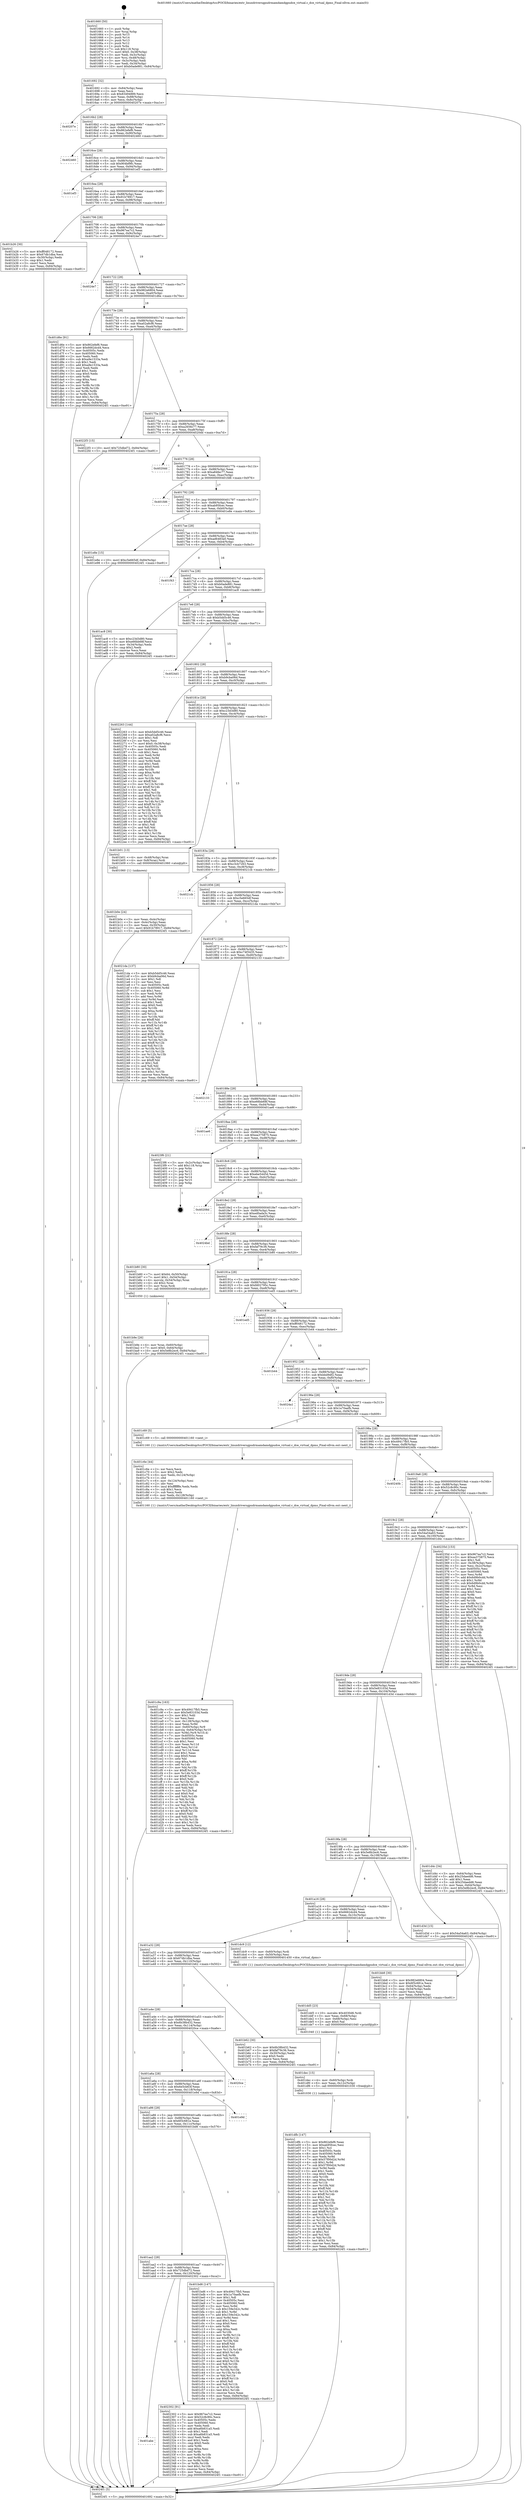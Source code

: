 digraph "0x401660" {
  label = "0x401660 (/mnt/c/Users/mathe/Desktop/tcc/POCII/binaries/extr_linuxdriversgpudrmamdamdgpudce_virtual.c_dce_virtual_dpms_Final-ollvm.out::main(0))"
  labelloc = "t"
  node[shape=record]

  Entry [label="",width=0.3,height=0.3,shape=circle,fillcolor=black,style=filled]
  "0x401692" [label="{
     0x401692 [32]\l
     | [instrs]\l
     &nbsp;&nbsp;0x401692 \<+6\>: mov -0x84(%rbp),%eax\l
     &nbsp;&nbsp;0x401698 \<+2\>: mov %eax,%ecx\l
     &nbsp;&nbsp;0x40169a \<+6\>: sub $0x83494889,%ecx\l
     &nbsp;&nbsp;0x4016a0 \<+6\>: mov %eax,-0x88(%rbp)\l
     &nbsp;&nbsp;0x4016a6 \<+6\>: mov %ecx,-0x8c(%rbp)\l
     &nbsp;&nbsp;0x4016ac \<+6\>: je 000000000040207e \<main+0xa1e\>\l
  }"]
  "0x40207e" [label="{
     0x40207e\l
  }", style=dashed]
  "0x4016b2" [label="{
     0x4016b2 [28]\l
     | [instrs]\l
     &nbsp;&nbsp;0x4016b2 \<+5\>: jmp 00000000004016b7 \<main+0x57\>\l
     &nbsp;&nbsp;0x4016b7 \<+6\>: mov -0x88(%rbp),%eax\l
     &nbsp;&nbsp;0x4016bd \<+5\>: sub $0x862efef6,%eax\l
     &nbsp;&nbsp;0x4016c2 \<+6\>: mov %eax,-0x90(%rbp)\l
     &nbsp;&nbsp;0x4016c8 \<+6\>: je 0000000000402460 \<main+0xe00\>\l
  }"]
  Exit [label="",width=0.3,height=0.3,shape=circle,fillcolor=black,style=filled,peripheries=2]
  "0x402460" [label="{
     0x402460\l
  }", style=dashed]
  "0x4016ce" [label="{
     0x4016ce [28]\l
     | [instrs]\l
     &nbsp;&nbsp;0x4016ce \<+5\>: jmp 00000000004016d3 \<main+0x73\>\l
     &nbsp;&nbsp;0x4016d3 \<+6\>: mov -0x88(%rbp),%eax\l
     &nbsp;&nbsp;0x4016d9 \<+5\>: sub $0x904bf9fc,%eax\l
     &nbsp;&nbsp;0x4016de \<+6\>: mov %eax,-0x94(%rbp)\l
     &nbsp;&nbsp;0x4016e4 \<+6\>: je 0000000000401ef3 \<main+0x893\>\l
  }"]
  "0x401abe" [label="{
     0x401abe\l
  }", style=dashed]
  "0x401ef3" [label="{
     0x401ef3\l
  }", style=dashed]
  "0x4016ea" [label="{
     0x4016ea [28]\l
     | [instrs]\l
     &nbsp;&nbsp;0x4016ea \<+5\>: jmp 00000000004016ef \<main+0x8f\>\l
     &nbsp;&nbsp;0x4016ef \<+6\>: mov -0x88(%rbp),%eax\l
     &nbsp;&nbsp;0x4016f5 \<+5\>: sub $0x91b78917,%eax\l
     &nbsp;&nbsp;0x4016fa \<+6\>: mov %eax,-0x98(%rbp)\l
     &nbsp;&nbsp;0x401700 \<+6\>: je 0000000000401b26 \<main+0x4c6\>\l
  }"]
  "0x402302" [label="{
     0x402302 [91]\l
     | [instrs]\l
     &nbsp;&nbsp;0x402302 \<+5\>: mov $0x967ea7c2,%eax\l
     &nbsp;&nbsp;0x402307 \<+5\>: mov $0x52c8c90c,%ecx\l
     &nbsp;&nbsp;0x40230c \<+7\>: mov 0x40505c,%edx\l
     &nbsp;&nbsp;0x402313 \<+7\>: mov 0x405060,%esi\l
     &nbsp;&nbsp;0x40231a \<+2\>: mov %edx,%edi\l
     &nbsp;&nbsp;0x40231c \<+6\>: add $0xa6b831a5,%edi\l
     &nbsp;&nbsp;0x402322 \<+3\>: sub $0x1,%edi\l
     &nbsp;&nbsp;0x402325 \<+6\>: sub $0xa6b831a5,%edi\l
     &nbsp;&nbsp;0x40232b \<+3\>: imul %edi,%edx\l
     &nbsp;&nbsp;0x40232e \<+3\>: and $0x1,%edx\l
     &nbsp;&nbsp;0x402331 \<+3\>: cmp $0x0,%edx\l
     &nbsp;&nbsp;0x402334 \<+4\>: sete %r8b\l
     &nbsp;&nbsp;0x402338 \<+3\>: cmp $0xa,%esi\l
     &nbsp;&nbsp;0x40233b \<+4\>: setl %r9b\l
     &nbsp;&nbsp;0x40233f \<+3\>: mov %r8b,%r10b\l
     &nbsp;&nbsp;0x402342 \<+3\>: and %r9b,%r10b\l
     &nbsp;&nbsp;0x402345 \<+3\>: xor %r9b,%r8b\l
     &nbsp;&nbsp;0x402348 \<+3\>: or %r8b,%r10b\l
     &nbsp;&nbsp;0x40234b \<+4\>: test $0x1,%r10b\l
     &nbsp;&nbsp;0x40234f \<+3\>: cmovne %ecx,%eax\l
     &nbsp;&nbsp;0x402352 \<+6\>: mov %eax,-0x84(%rbp)\l
     &nbsp;&nbsp;0x402358 \<+5\>: jmp 00000000004024f1 \<main+0xe91\>\l
  }"]
  "0x401b26" [label="{
     0x401b26 [30]\l
     | [instrs]\l
     &nbsp;&nbsp;0x401b26 \<+5\>: mov $0xff048172,%eax\l
     &nbsp;&nbsp;0x401b2b \<+5\>: mov $0x67db1dba,%ecx\l
     &nbsp;&nbsp;0x401b30 \<+3\>: mov -0x30(%rbp),%edx\l
     &nbsp;&nbsp;0x401b33 \<+3\>: cmp $0x1,%edx\l
     &nbsp;&nbsp;0x401b36 \<+3\>: cmovl %ecx,%eax\l
     &nbsp;&nbsp;0x401b39 \<+6\>: mov %eax,-0x84(%rbp)\l
     &nbsp;&nbsp;0x401b3f \<+5\>: jmp 00000000004024f1 \<main+0xe91\>\l
  }"]
  "0x401706" [label="{
     0x401706 [28]\l
     | [instrs]\l
     &nbsp;&nbsp;0x401706 \<+5\>: jmp 000000000040170b \<main+0xab\>\l
     &nbsp;&nbsp;0x40170b \<+6\>: mov -0x88(%rbp),%eax\l
     &nbsp;&nbsp;0x401711 \<+5\>: sub $0x967ea7c2,%eax\l
     &nbsp;&nbsp;0x401716 \<+6\>: mov %eax,-0x9c(%rbp)\l
     &nbsp;&nbsp;0x40171c \<+6\>: je 00000000004024e7 \<main+0xe87\>\l
  }"]
  "0x401dfb" [label="{
     0x401dfb [147]\l
     | [instrs]\l
     &nbsp;&nbsp;0x401dfb \<+5\>: mov $0x862efef6,%eax\l
     &nbsp;&nbsp;0x401e00 \<+5\>: mov $0xab95fcec,%esi\l
     &nbsp;&nbsp;0x401e05 \<+2\>: mov $0x1,%cl\l
     &nbsp;&nbsp;0x401e07 \<+7\>: mov 0x40505c,%edx\l
     &nbsp;&nbsp;0x401e0e \<+8\>: mov 0x405060,%r8d\l
     &nbsp;&nbsp;0x401e16 \<+3\>: mov %edx,%r9d\l
     &nbsp;&nbsp;0x401e19 \<+7\>: add $0x57f00d2d,%r9d\l
     &nbsp;&nbsp;0x401e20 \<+4\>: sub $0x1,%r9d\l
     &nbsp;&nbsp;0x401e24 \<+7\>: sub $0x57f00d2d,%r9d\l
     &nbsp;&nbsp;0x401e2b \<+4\>: imul %r9d,%edx\l
     &nbsp;&nbsp;0x401e2f \<+3\>: and $0x1,%edx\l
     &nbsp;&nbsp;0x401e32 \<+3\>: cmp $0x0,%edx\l
     &nbsp;&nbsp;0x401e35 \<+4\>: sete %r10b\l
     &nbsp;&nbsp;0x401e39 \<+4\>: cmp $0xa,%r8d\l
     &nbsp;&nbsp;0x401e3d \<+4\>: setl %r11b\l
     &nbsp;&nbsp;0x401e41 \<+3\>: mov %r10b,%bl\l
     &nbsp;&nbsp;0x401e44 \<+3\>: xor $0xff,%bl\l
     &nbsp;&nbsp;0x401e47 \<+3\>: mov %r11b,%r14b\l
     &nbsp;&nbsp;0x401e4a \<+4\>: xor $0xff,%r14b\l
     &nbsp;&nbsp;0x401e4e \<+3\>: xor $0x1,%cl\l
     &nbsp;&nbsp;0x401e51 \<+3\>: mov %bl,%r15b\l
     &nbsp;&nbsp;0x401e54 \<+4\>: and $0xff,%r15b\l
     &nbsp;&nbsp;0x401e58 \<+3\>: and %cl,%r10b\l
     &nbsp;&nbsp;0x401e5b \<+3\>: mov %r14b,%r12b\l
     &nbsp;&nbsp;0x401e5e \<+4\>: and $0xff,%r12b\l
     &nbsp;&nbsp;0x401e62 \<+3\>: and %cl,%r11b\l
     &nbsp;&nbsp;0x401e65 \<+3\>: or %r10b,%r15b\l
     &nbsp;&nbsp;0x401e68 \<+3\>: or %r11b,%r12b\l
     &nbsp;&nbsp;0x401e6b \<+3\>: xor %r12b,%r15b\l
     &nbsp;&nbsp;0x401e6e \<+3\>: or %r14b,%bl\l
     &nbsp;&nbsp;0x401e71 \<+3\>: xor $0xff,%bl\l
     &nbsp;&nbsp;0x401e74 \<+3\>: or $0x1,%cl\l
     &nbsp;&nbsp;0x401e77 \<+2\>: and %cl,%bl\l
     &nbsp;&nbsp;0x401e79 \<+3\>: or %bl,%r15b\l
     &nbsp;&nbsp;0x401e7c \<+4\>: test $0x1,%r15b\l
     &nbsp;&nbsp;0x401e80 \<+3\>: cmovne %esi,%eax\l
     &nbsp;&nbsp;0x401e83 \<+6\>: mov %eax,-0x84(%rbp)\l
     &nbsp;&nbsp;0x401e89 \<+5\>: jmp 00000000004024f1 \<main+0xe91\>\l
  }"]
  "0x4024e7" [label="{
     0x4024e7\l
  }", style=dashed]
  "0x401722" [label="{
     0x401722 [28]\l
     | [instrs]\l
     &nbsp;&nbsp;0x401722 \<+5\>: jmp 0000000000401727 \<main+0xc7\>\l
     &nbsp;&nbsp;0x401727 \<+6\>: mov -0x88(%rbp),%eax\l
     &nbsp;&nbsp;0x40172d \<+5\>: sub $0x982e6804,%eax\l
     &nbsp;&nbsp;0x401732 \<+6\>: mov %eax,-0xa0(%rbp)\l
     &nbsp;&nbsp;0x401738 \<+6\>: je 0000000000401d6e \<main+0x70e\>\l
  }"]
  "0x401dec" [label="{
     0x401dec [15]\l
     | [instrs]\l
     &nbsp;&nbsp;0x401dec \<+4\>: mov -0x60(%rbp),%rdi\l
     &nbsp;&nbsp;0x401df0 \<+6\>: mov %eax,-0x12c(%rbp)\l
     &nbsp;&nbsp;0x401df6 \<+5\>: call 0000000000401030 \<free@plt\>\l
     | [calls]\l
     &nbsp;&nbsp;0x401030 \{1\} (unknown)\l
  }"]
  "0x401d6e" [label="{
     0x401d6e [91]\l
     | [instrs]\l
     &nbsp;&nbsp;0x401d6e \<+5\>: mov $0x862efef6,%eax\l
     &nbsp;&nbsp;0x401d73 \<+5\>: mov $0x6662dcd4,%ecx\l
     &nbsp;&nbsp;0x401d78 \<+7\>: mov 0x40505c,%edx\l
     &nbsp;&nbsp;0x401d7f \<+7\>: mov 0x405060,%esi\l
     &nbsp;&nbsp;0x401d86 \<+2\>: mov %edx,%edi\l
     &nbsp;&nbsp;0x401d88 \<+6\>: sub $0xa9e1533a,%edi\l
     &nbsp;&nbsp;0x401d8e \<+3\>: sub $0x1,%edi\l
     &nbsp;&nbsp;0x401d91 \<+6\>: add $0xa9e1533a,%edi\l
     &nbsp;&nbsp;0x401d97 \<+3\>: imul %edi,%edx\l
     &nbsp;&nbsp;0x401d9a \<+3\>: and $0x1,%edx\l
     &nbsp;&nbsp;0x401d9d \<+3\>: cmp $0x0,%edx\l
     &nbsp;&nbsp;0x401da0 \<+4\>: sete %r8b\l
     &nbsp;&nbsp;0x401da4 \<+3\>: cmp $0xa,%esi\l
     &nbsp;&nbsp;0x401da7 \<+4\>: setl %r9b\l
     &nbsp;&nbsp;0x401dab \<+3\>: mov %r8b,%r10b\l
     &nbsp;&nbsp;0x401dae \<+3\>: and %r9b,%r10b\l
     &nbsp;&nbsp;0x401db1 \<+3\>: xor %r9b,%r8b\l
     &nbsp;&nbsp;0x401db4 \<+3\>: or %r8b,%r10b\l
     &nbsp;&nbsp;0x401db7 \<+4\>: test $0x1,%r10b\l
     &nbsp;&nbsp;0x401dbb \<+3\>: cmovne %ecx,%eax\l
     &nbsp;&nbsp;0x401dbe \<+6\>: mov %eax,-0x84(%rbp)\l
     &nbsp;&nbsp;0x401dc4 \<+5\>: jmp 00000000004024f1 \<main+0xe91\>\l
  }"]
  "0x40173e" [label="{
     0x40173e [28]\l
     | [instrs]\l
     &nbsp;&nbsp;0x40173e \<+5\>: jmp 0000000000401743 \<main+0xe3\>\l
     &nbsp;&nbsp;0x401743 \<+6\>: mov -0x88(%rbp),%eax\l
     &nbsp;&nbsp;0x401749 \<+5\>: sub $0xa02a8cf6,%eax\l
     &nbsp;&nbsp;0x40174e \<+6\>: mov %eax,-0xa4(%rbp)\l
     &nbsp;&nbsp;0x401754 \<+6\>: je 00000000004022f3 \<main+0xc93\>\l
  }"]
  "0x401dd5" [label="{
     0x401dd5 [23]\l
     | [instrs]\l
     &nbsp;&nbsp;0x401dd5 \<+10\>: movabs $0x4030d6,%rdi\l
     &nbsp;&nbsp;0x401ddf \<+3\>: mov %eax,-0x68(%rbp)\l
     &nbsp;&nbsp;0x401de2 \<+3\>: mov -0x68(%rbp),%esi\l
     &nbsp;&nbsp;0x401de5 \<+2\>: mov $0x0,%al\l
     &nbsp;&nbsp;0x401de7 \<+5\>: call 0000000000401040 \<printf@plt\>\l
     | [calls]\l
     &nbsp;&nbsp;0x401040 \{1\} (unknown)\l
  }"]
  "0x4022f3" [label="{
     0x4022f3 [15]\l
     | [instrs]\l
     &nbsp;&nbsp;0x4022f3 \<+10\>: movl $0x725dbd72,-0x84(%rbp)\l
     &nbsp;&nbsp;0x4022fd \<+5\>: jmp 00000000004024f1 \<main+0xe91\>\l
  }"]
  "0x40175a" [label="{
     0x40175a [28]\l
     | [instrs]\l
     &nbsp;&nbsp;0x40175a \<+5\>: jmp 000000000040175f \<main+0xff\>\l
     &nbsp;&nbsp;0x40175f \<+6\>: mov -0x88(%rbp),%eax\l
     &nbsp;&nbsp;0x401765 \<+5\>: sub $0xa2656c77,%eax\l
     &nbsp;&nbsp;0x40176a \<+6\>: mov %eax,-0xa8(%rbp)\l
     &nbsp;&nbsp;0x401770 \<+6\>: je 00000000004020dd \<main+0xa7d\>\l
  }"]
  "0x401c9a" [label="{
     0x401c9a [163]\l
     | [instrs]\l
     &nbsp;&nbsp;0x401c9a \<+5\>: mov $0x49417fb5,%ecx\l
     &nbsp;&nbsp;0x401c9f \<+5\>: mov $0x5e83103d,%edx\l
     &nbsp;&nbsp;0x401ca4 \<+3\>: mov $0x1,%dil\l
     &nbsp;&nbsp;0x401ca7 \<+2\>: xor %esi,%esi\l
     &nbsp;&nbsp;0x401ca9 \<+7\>: mov -0x128(%rbp),%r8d\l
     &nbsp;&nbsp;0x401cb0 \<+4\>: imul %eax,%r8d\l
     &nbsp;&nbsp;0x401cb4 \<+4\>: mov -0x60(%rbp),%r9\l
     &nbsp;&nbsp;0x401cb8 \<+4\>: movslq -0x64(%rbp),%r10\l
     &nbsp;&nbsp;0x401cbc \<+4\>: mov %r8d,(%r9,%r10,4)\l
     &nbsp;&nbsp;0x401cc0 \<+7\>: mov 0x40505c,%eax\l
     &nbsp;&nbsp;0x401cc7 \<+8\>: mov 0x405060,%r8d\l
     &nbsp;&nbsp;0x401ccf \<+3\>: sub $0x1,%esi\l
     &nbsp;&nbsp;0x401cd2 \<+3\>: mov %eax,%r11d\l
     &nbsp;&nbsp;0x401cd5 \<+3\>: add %esi,%r11d\l
     &nbsp;&nbsp;0x401cd8 \<+4\>: imul %r11d,%eax\l
     &nbsp;&nbsp;0x401cdc \<+3\>: and $0x1,%eax\l
     &nbsp;&nbsp;0x401cdf \<+3\>: cmp $0x0,%eax\l
     &nbsp;&nbsp;0x401ce2 \<+3\>: sete %bl\l
     &nbsp;&nbsp;0x401ce5 \<+4\>: cmp $0xa,%r8d\l
     &nbsp;&nbsp;0x401ce9 \<+4\>: setl %r14b\l
     &nbsp;&nbsp;0x401ced \<+3\>: mov %bl,%r15b\l
     &nbsp;&nbsp;0x401cf0 \<+4\>: xor $0xff,%r15b\l
     &nbsp;&nbsp;0x401cf4 \<+3\>: mov %r14b,%r12b\l
     &nbsp;&nbsp;0x401cf7 \<+4\>: xor $0xff,%r12b\l
     &nbsp;&nbsp;0x401cfb \<+4\>: xor $0x0,%dil\l
     &nbsp;&nbsp;0x401cff \<+3\>: mov %r15b,%r13b\l
     &nbsp;&nbsp;0x401d02 \<+4\>: and $0x0,%r13b\l
     &nbsp;&nbsp;0x401d06 \<+3\>: and %dil,%bl\l
     &nbsp;&nbsp;0x401d09 \<+3\>: mov %r12b,%al\l
     &nbsp;&nbsp;0x401d0c \<+2\>: and $0x0,%al\l
     &nbsp;&nbsp;0x401d0e \<+3\>: and %dil,%r14b\l
     &nbsp;&nbsp;0x401d11 \<+3\>: or %bl,%r13b\l
     &nbsp;&nbsp;0x401d14 \<+3\>: or %r14b,%al\l
     &nbsp;&nbsp;0x401d17 \<+3\>: xor %al,%r13b\l
     &nbsp;&nbsp;0x401d1a \<+3\>: or %r12b,%r15b\l
     &nbsp;&nbsp;0x401d1d \<+4\>: xor $0xff,%r15b\l
     &nbsp;&nbsp;0x401d21 \<+4\>: or $0x0,%dil\l
     &nbsp;&nbsp;0x401d25 \<+3\>: and %dil,%r15b\l
     &nbsp;&nbsp;0x401d28 \<+3\>: or %r15b,%r13b\l
     &nbsp;&nbsp;0x401d2b \<+4\>: test $0x1,%r13b\l
     &nbsp;&nbsp;0x401d2f \<+3\>: cmovne %edx,%ecx\l
     &nbsp;&nbsp;0x401d32 \<+6\>: mov %ecx,-0x84(%rbp)\l
     &nbsp;&nbsp;0x401d38 \<+5\>: jmp 00000000004024f1 \<main+0xe91\>\l
  }"]
  "0x4020dd" [label="{
     0x4020dd\l
  }", style=dashed]
  "0x401776" [label="{
     0x401776 [28]\l
     | [instrs]\l
     &nbsp;&nbsp;0x401776 \<+5\>: jmp 000000000040177b \<main+0x11b\>\l
     &nbsp;&nbsp;0x40177b \<+6\>: mov -0x88(%rbp),%eax\l
     &nbsp;&nbsp;0x401781 \<+5\>: sub $0xa84fec77,%eax\l
     &nbsp;&nbsp;0x401786 \<+6\>: mov %eax,-0xac(%rbp)\l
     &nbsp;&nbsp;0x40178c \<+6\>: je 0000000000401fd6 \<main+0x976\>\l
  }"]
  "0x401c6e" [label="{
     0x401c6e [44]\l
     | [instrs]\l
     &nbsp;&nbsp;0x401c6e \<+2\>: xor %ecx,%ecx\l
     &nbsp;&nbsp;0x401c70 \<+5\>: mov $0x2,%edx\l
     &nbsp;&nbsp;0x401c75 \<+6\>: mov %edx,-0x124(%rbp)\l
     &nbsp;&nbsp;0x401c7b \<+1\>: cltd\l
     &nbsp;&nbsp;0x401c7c \<+6\>: mov -0x124(%rbp),%esi\l
     &nbsp;&nbsp;0x401c82 \<+2\>: idiv %esi\l
     &nbsp;&nbsp;0x401c84 \<+6\>: imul $0xfffffffe,%edx,%edx\l
     &nbsp;&nbsp;0x401c8a \<+3\>: sub $0x1,%ecx\l
     &nbsp;&nbsp;0x401c8d \<+2\>: sub %ecx,%edx\l
     &nbsp;&nbsp;0x401c8f \<+6\>: mov %edx,-0x128(%rbp)\l
     &nbsp;&nbsp;0x401c95 \<+5\>: call 0000000000401160 \<next_i\>\l
     | [calls]\l
     &nbsp;&nbsp;0x401160 \{1\} (/mnt/c/Users/mathe/Desktop/tcc/POCII/binaries/extr_linuxdriversgpudrmamdamdgpudce_virtual.c_dce_virtual_dpms_Final-ollvm.out::next_i)\l
  }"]
  "0x401fd6" [label="{
     0x401fd6\l
  }", style=dashed]
  "0x401792" [label="{
     0x401792 [28]\l
     | [instrs]\l
     &nbsp;&nbsp;0x401792 \<+5\>: jmp 0000000000401797 \<main+0x137\>\l
     &nbsp;&nbsp;0x401797 \<+6\>: mov -0x88(%rbp),%eax\l
     &nbsp;&nbsp;0x40179d \<+5\>: sub $0xab95fcec,%eax\l
     &nbsp;&nbsp;0x4017a2 \<+6\>: mov %eax,-0xb0(%rbp)\l
     &nbsp;&nbsp;0x4017a8 \<+6\>: je 0000000000401e8e \<main+0x82e\>\l
  }"]
  "0x401aa2" [label="{
     0x401aa2 [28]\l
     | [instrs]\l
     &nbsp;&nbsp;0x401aa2 \<+5\>: jmp 0000000000401aa7 \<main+0x447\>\l
     &nbsp;&nbsp;0x401aa7 \<+6\>: mov -0x88(%rbp),%eax\l
     &nbsp;&nbsp;0x401aad \<+5\>: sub $0x725dbd72,%eax\l
     &nbsp;&nbsp;0x401ab2 \<+6\>: mov %eax,-0x120(%rbp)\l
     &nbsp;&nbsp;0x401ab8 \<+6\>: je 0000000000402302 \<main+0xca2\>\l
  }"]
  "0x401e8e" [label="{
     0x401e8e [15]\l
     | [instrs]\l
     &nbsp;&nbsp;0x401e8e \<+10\>: movl $0xc5e665df,-0x84(%rbp)\l
     &nbsp;&nbsp;0x401e98 \<+5\>: jmp 00000000004024f1 \<main+0xe91\>\l
  }"]
  "0x4017ae" [label="{
     0x4017ae [28]\l
     | [instrs]\l
     &nbsp;&nbsp;0x4017ae \<+5\>: jmp 00000000004017b3 \<main+0x153\>\l
     &nbsp;&nbsp;0x4017b3 \<+6\>: mov -0x88(%rbp),%eax\l
     &nbsp;&nbsp;0x4017b9 \<+5\>: sub $0xad6483a0,%eax\l
     &nbsp;&nbsp;0x4017be \<+6\>: mov %eax,-0xb4(%rbp)\l
     &nbsp;&nbsp;0x4017c4 \<+6\>: je 0000000000401f43 \<main+0x8e3\>\l
  }"]
  "0x401bd6" [label="{
     0x401bd6 [147]\l
     | [instrs]\l
     &nbsp;&nbsp;0x401bd6 \<+5\>: mov $0x49417fb5,%eax\l
     &nbsp;&nbsp;0x401bdb \<+5\>: mov $0x1a70aefb,%ecx\l
     &nbsp;&nbsp;0x401be0 \<+2\>: mov $0x1,%dl\l
     &nbsp;&nbsp;0x401be2 \<+7\>: mov 0x40505c,%esi\l
     &nbsp;&nbsp;0x401be9 \<+7\>: mov 0x405060,%edi\l
     &nbsp;&nbsp;0x401bf0 \<+3\>: mov %esi,%r8d\l
     &nbsp;&nbsp;0x401bf3 \<+7\>: sub $0x159e342c,%r8d\l
     &nbsp;&nbsp;0x401bfa \<+4\>: sub $0x1,%r8d\l
     &nbsp;&nbsp;0x401bfe \<+7\>: add $0x159e342c,%r8d\l
     &nbsp;&nbsp;0x401c05 \<+4\>: imul %r8d,%esi\l
     &nbsp;&nbsp;0x401c09 \<+3\>: and $0x1,%esi\l
     &nbsp;&nbsp;0x401c0c \<+3\>: cmp $0x0,%esi\l
     &nbsp;&nbsp;0x401c0f \<+4\>: sete %r9b\l
     &nbsp;&nbsp;0x401c13 \<+3\>: cmp $0xa,%edi\l
     &nbsp;&nbsp;0x401c16 \<+4\>: setl %r10b\l
     &nbsp;&nbsp;0x401c1a \<+3\>: mov %r9b,%r11b\l
     &nbsp;&nbsp;0x401c1d \<+4\>: xor $0xff,%r11b\l
     &nbsp;&nbsp;0x401c21 \<+3\>: mov %r10b,%bl\l
     &nbsp;&nbsp;0x401c24 \<+3\>: xor $0xff,%bl\l
     &nbsp;&nbsp;0x401c27 \<+3\>: xor $0x0,%dl\l
     &nbsp;&nbsp;0x401c2a \<+3\>: mov %r11b,%r14b\l
     &nbsp;&nbsp;0x401c2d \<+4\>: and $0x0,%r14b\l
     &nbsp;&nbsp;0x401c31 \<+3\>: and %dl,%r9b\l
     &nbsp;&nbsp;0x401c34 \<+3\>: mov %bl,%r15b\l
     &nbsp;&nbsp;0x401c37 \<+4\>: and $0x0,%r15b\l
     &nbsp;&nbsp;0x401c3b \<+3\>: and %dl,%r10b\l
     &nbsp;&nbsp;0x401c3e \<+3\>: or %r9b,%r14b\l
     &nbsp;&nbsp;0x401c41 \<+3\>: or %r10b,%r15b\l
     &nbsp;&nbsp;0x401c44 \<+3\>: xor %r15b,%r14b\l
     &nbsp;&nbsp;0x401c47 \<+3\>: or %bl,%r11b\l
     &nbsp;&nbsp;0x401c4a \<+4\>: xor $0xff,%r11b\l
     &nbsp;&nbsp;0x401c4e \<+3\>: or $0x0,%dl\l
     &nbsp;&nbsp;0x401c51 \<+3\>: and %dl,%r11b\l
     &nbsp;&nbsp;0x401c54 \<+3\>: or %r11b,%r14b\l
     &nbsp;&nbsp;0x401c57 \<+4\>: test $0x1,%r14b\l
     &nbsp;&nbsp;0x401c5b \<+3\>: cmovne %ecx,%eax\l
     &nbsp;&nbsp;0x401c5e \<+6\>: mov %eax,-0x84(%rbp)\l
     &nbsp;&nbsp;0x401c64 \<+5\>: jmp 00000000004024f1 \<main+0xe91\>\l
  }"]
  "0x401f43" [label="{
     0x401f43\l
  }", style=dashed]
  "0x4017ca" [label="{
     0x4017ca [28]\l
     | [instrs]\l
     &nbsp;&nbsp;0x4017ca \<+5\>: jmp 00000000004017cf \<main+0x16f\>\l
     &nbsp;&nbsp;0x4017cf \<+6\>: mov -0x88(%rbp),%eax\l
     &nbsp;&nbsp;0x4017d5 \<+5\>: sub $0xb0ade881,%eax\l
     &nbsp;&nbsp;0x4017da \<+6\>: mov %eax,-0xb8(%rbp)\l
     &nbsp;&nbsp;0x4017e0 \<+6\>: je 0000000000401ac8 \<main+0x468\>\l
  }"]
  "0x401a86" [label="{
     0x401a86 [28]\l
     | [instrs]\l
     &nbsp;&nbsp;0x401a86 \<+5\>: jmp 0000000000401a8b \<main+0x42b\>\l
     &nbsp;&nbsp;0x401a8b \<+6\>: mov -0x88(%rbp),%eax\l
     &nbsp;&nbsp;0x401a91 \<+5\>: sub $0x6f3c681e,%eax\l
     &nbsp;&nbsp;0x401a96 \<+6\>: mov %eax,-0x11c(%rbp)\l
     &nbsp;&nbsp;0x401a9c \<+6\>: je 0000000000401bd6 \<main+0x576\>\l
  }"]
  "0x401ac8" [label="{
     0x401ac8 [30]\l
     | [instrs]\l
     &nbsp;&nbsp;0x401ac8 \<+5\>: mov $0xc23d3d80,%eax\l
     &nbsp;&nbsp;0x401acd \<+5\>: mov $0xe66bb68f,%ecx\l
     &nbsp;&nbsp;0x401ad2 \<+3\>: mov -0x34(%rbp),%edx\l
     &nbsp;&nbsp;0x401ad5 \<+3\>: cmp $0x2,%edx\l
     &nbsp;&nbsp;0x401ad8 \<+3\>: cmovne %ecx,%eax\l
     &nbsp;&nbsp;0x401adb \<+6\>: mov %eax,-0x84(%rbp)\l
     &nbsp;&nbsp;0x401ae1 \<+5\>: jmp 00000000004024f1 \<main+0xe91\>\l
  }"]
  "0x4017e6" [label="{
     0x4017e6 [28]\l
     | [instrs]\l
     &nbsp;&nbsp;0x4017e6 \<+5\>: jmp 00000000004017eb \<main+0x18b\>\l
     &nbsp;&nbsp;0x4017eb \<+6\>: mov -0x88(%rbp),%eax\l
     &nbsp;&nbsp;0x4017f1 \<+5\>: sub $0xb5dd5c46,%eax\l
     &nbsp;&nbsp;0x4017f6 \<+6\>: mov %eax,-0xbc(%rbp)\l
     &nbsp;&nbsp;0x4017fc \<+6\>: je 00000000004024d1 \<main+0xe71\>\l
  }"]
  "0x4024f1" [label="{
     0x4024f1 [5]\l
     | [instrs]\l
     &nbsp;&nbsp;0x4024f1 \<+5\>: jmp 0000000000401692 \<main+0x32\>\l
  }"]
  "0x401660" [label="{
     0x401660 [50]\l
     | [instrs]\l
     &nbsp;&nbsp;0x401660 \<+1\>: push %rbp\l
     &nbsp;&nbsp;0x401661 \<+3\>: mov %rsp,%rbp\l
     &nbsp;&nbsp;0x401664 \<+2\>: push %r15\l
     &nbsp;&nbsp;0x401666 \<+2\>: push %r14\l
     &nbsp;&nbsp;0x401668 \<+2\>: push %r13\l
     &nbsp;&nbsp;0x40166a \<+2\>: push %r12\l
     &nbsp;&nbsp;0x40166c \<+1\>: push %rbx\l
     &nbsp;&nbsp;0x40166d \<+7\>: sub $0x118,%rsp\l
     &nbsp;&nbsp;0x401674 \<+7\>: movl $0x0,-0x38(%rbp)\l
     &nbsp;&nbsp;0x40167b \<+3\>: mov %edi,-0x3c(%rbp)\l
     &nbsp;&nbsp;0x40167e \<+4\>: mov %rsi,-0x48(%rbp)\l
     &nbsp;&nbsp;0x401682 \<+3\>: mov -0x3c(%rbp),%edi\l
     &nbsp;&nbsp;0x401685 \<+3\>: mov %edi,-0x34(%rbp)\l
     &nbsp;&nbsp;0x401688 \<+10\>: movl $0xb0ade881,-0x84(%rbp)\l
  }"]
  "0x401e9d" [label="{
     0x401e9d\l
  }", style=dashed]
  "0x4024d1" [label="{
     0x4024d1\l
  }", style=dashed]
  "0x401802" [label="{
     0x401802 [28]\l
     | [instrs]\l
     &nbsp;&nbsp;0x401802 \<+5\>: jmp 0000000000401807 \<main+0x1a7\>\l
     &nbsp;&nbsp;0x401807 \<+6\>: mov -0x88(%rbp),%eax\l
     &nbsp;&nbsp;0x40180d \<+5\>: sub $0xb9cba06d,%eax\l
     &nbsp;&nbsp;0x401812 \<+6\>: mov %eax,-0xc0(%rbp)\l
     &nbsp;&nbsp;0x401818 \<+6\>: je 0000000000402263 \<main+0xc03\>\l
  }"]
  "0x401a6a" [label="{
     0x401a6a [28]\l
     | [instrs]\l
     &nbsp;&nbsp;0x401a6a \<+5\>: jmp 0000000000401a6f \<main+0x40f\>\l
     &nbsp;&nbsp;0x401a6f \<+6\>: mov -0x88(%rbp),%eax\l
     &nbsp;&nbsp;0x401a75 \<+5\>: sub $0x6e5cb63f,%eax\l
     &nbsp;&nbsp;0x401a7a \<+6\>: mov %eax,-0x118(%rbp)\l
     &nbsp;&nbsp;0x401a80 \<+6\>: je 0000000000401e9d \<main+0x83d\>\l
  }"]
  "0x402263" [label="{
     0x402263 [144]\l
     | [instrs]\l
     &nbsp;&nbsp;0x402263 \<+5\>: mov $0xb5dd5c46,%eax\l
     &nbsp;&nbsp;0x402268 \<+5\>: mov $0xa02a8cf6,%ecx\l
     &nbsp;&nbsp;0x40226d \<+2\>: mov $0x1,%dl\l
     &nbsp;&nbsp;0x40226f \<+2\>: xor %esi,%esi\l
     &nbsp;&nbsp;0x402271 \<+7\>: movl $0x0,-0x38(%rbp)\l
     &nbsp;&nbsp;0x402278 \<+7\>: mov 0x40505c,%edi\l
     &nbsp;&nbsp;0x40227f \<+8\>: mov 0x405060,%r8d\l
     &nbsp;&nbsp;0x402287 \<+3\>: sub $0x1,%esi\l
     &nbsp;&nbsp;0x40228a \<+3\>: mov %edi,%r9d\l
     &nbsp;&nbsp;0x40228d \<+3\>: add %esi,%r9d\l
     &nbsp;&nbsp;0x402290 \<+4\>: imul %r9d,%edi\l
     &nbsp;&nbsp;0x402294 \<+3\>: and $0x1,%edi\l
     &nbsp;&nbsp;0x402297 \<+3\>: cmp $0x0,%edi\l
     &nbsp;&nbsp;0x40229a \<+4\>: sete %r10b\l
     &nbsp;&nbsp;0x40229e \<+4\>: cmp $0xa,%r8d\l
     &nbsp;&nbsp;0x4022a2 \<+4\>: setl %r11b\l
     &nbsp;&nbsp;0x4022a6 \<+3\>: mov %r10b,%bl\l
     &nbsp;&nbsp;0x4022a9 \<+3\>: xor $0xff,%bl\l
     &nbsp;&nbsp;0x4022ac \<+3\>: mov %r11b,%r14b\l
     &nbsp;&nbsp;0x4022af \<+4\>: xor $0xff,%r14b\l
     &nbsp;&nbsp;0x4022b3 \<+3\>: xor $0x1,%dl\l
     &nbsp;&nbsp;0x4022b6 \<+3\>: mov %bl,%r15b\l
     &nbsp;&nbsp;0x4022b9 \<+4\>: and $0xff,%r15b\l
     &nbsp;&nbsp;0x4022bd \<+3\>: and %dl,%r10b\l
     &nbsp;&nbsp;0x4022c0 \<+3\>: mov %r14b,%r12b\l
     &nbsp;&nbsp;0x4022c3 \<+4\>: and $0xff,%r12b\l
     &nbsp;&nbsp;0x4022c7 \<+3\>: and %dl,%r11b\l
     &nbsp;&nbsp;0x4022ca \<+3\>: or %r10b,%r15b\l
     &nbsp;&nbsp;0x4022cd \<+3\>: or %r11b,%r12b\l
     &nbsp;&nbsp;0x4022d0 \<+3\>: xor %r12b,%r15b\l
     &nbsp;&nbsp;0x4022d3 \<+3\>: or %r14b,%bl\l
     &nbsp;&nbsp;0x4022d6 \<+3\>: xor $0xff,%bl\l
     &nbsp;&nbsp;0x4022d9 \<+3\>: or $0x1,%dl\l
     &nbsp;&nbsp;0x4022dc \<+2\>: and %dl,%bl\l
     &nbsp;&nbsp;0x4022de \<+3\>: or %bl,%r15b\l
     &nbsp;&nbsp;0x4022e1 \<+4\>: test $0x1,%r15b\l
     &nbsp;&nbsp;0x4022e5 \<+3\>: cmovne %ecx,%eax\l
     &nbsp;&nbsp;0x4022e8 \<+6\>: mov %eax,-0x84(%rbp)\l
     &nbsp;&nbsp;0x4022ee \<+5\>: jmp 00000000004024f1 \<main+0xe91\>\l
  }"]
  "0x40181e" [label="{
     0x40181e [28]\l
     | [instrs]\l
     &nbsp;&nbsp;0x40181e \<+5\>: jmp 0000000000401823 \<main+0x1c3\>\l
     &nbsp;&nbsp;0x401823 \<+6\>: mov -0x88(%rbp),%eax\l
     &nbsp;&nbsp;0x401829 \<+5\>: sub $0xc23d3d80,%eax\l
     &nbsp;&nbsp;0x40182e \<+6\>: mov %eax,-0xc4(%rbp)\l
     &nbsp;&nbsp;0x401834 \<+6\>: je 0000000000401b01 \<main+0x4a1\>\l
  }"]
  "0x4020ce" [label="{
     0x4020ce\l
  }", style=dashed]
  "0x401b01" [label="{
     0x401b01 [13]\l
     | [instrs]\l
     &nbsp;&nbsp;0x401b01 \<+4\>: mov -0x48(%rbp),%rax\l
     &nbsp;&nbsp;0x401b05 \<+4\>: mov 0x8(%rax),%rdi\l
     &nbsp;&nbsp;0x401b09 \<+5\>: call 0000000000401060 \<atoi@plt\>\l
     | [calls]\l
     &nbsp;&nbsp;0x401060 \{1\} (unknown)\l
  }"]
  "0x40183a" [label="{
     0x40183a [28]\l
     | [instrs]\l
     &nbsp;&nbsp;0x40183a \<+5\>: jmp 000000000040183f \<main+0x1df\>\l
     &nbsp;&nbsp;0x40183f \<+6\>: mov -0x88(%rbp),%eax\l
     &nbsp;&nbsp;0x401845 \<+5\>: sub $0xc3cb7263,%eax\l
     &nbsp;&nbsp;0x40184a \<+6\>: mov %eax,-0xc8(%rbp)\l
     &nbsp;&nbsp;0x401850 \<+6\>: je 00000000004021cb \<main+0xb6b\>\l
  }"]
  "0x401b0e" [label="{
     0x401b0e [24]\l
     | [instrs]\l
     &nbsp;&nbsp;0x401b0e \<+3\>: mov %eax,-0x4c(%rbp)\l
     &nbsp;&nbsp;0x401b11 \<+3\>: mov -0x4c(%rbp),%eax\l
     &nbsp;&nbsp;0x401b14 \<+3\>: mov %eax,-0x30(%rbp)\l
     &nbsp;&nbsp;0x401b17 \<+10\>: movl $0x91b78917,-0x84(%rbp)\l
     &nbsp;&nbsp;0x401b21 \<+5\>: jmp 00000000004024f1 \<main+0xe91\>\l
  }"]
  "0x401b9e" [label="{
     0x401b9e [26]\l
     | [instrs]\l
     &nbsp;&nbsp;0x401b9e \<+4\>: mov %rax,-0x60(%rbp)\l
     &nbsp;&nbsp;0x401ba2 \<+7\>: movl $0x0,-0x64(%rbp)\l
     &nbsp;&nbsp;0x401ba9 \<+10\>: movl $0x5e8b2ec6,-0x84(%rbp)\l
     &nbsp;&nbsp;0x401bb3 \<+5\>: jmp 00000000004024f1 \<main+0xe91\>\l
  }"]
  "0x4021cb" [label="{
     0x4021cb\l
  }", style=dashed]
  "0x401856" [label="{
     0x401856 [28]\l
     | [instrs]\l
     &nbsp;&nbsp;0x401856 \<+5\>: jmp 000000000040185b \<main+0x1fb\>\l
     &nbsp;&nbsp;0x40185b \<+6\>: mov -0x88(%rbp),%eax\l
     &nbsp;&nbsp;0x401861 \<+5\>: sub $0xc5e665df,%eax\l
     &nbsp;&nbsp;0x401866 \<+6\>: mov %eax,-0xcc(%rbp)\l
     &nbsp;&nbsp;0x40186c \<+6\>: je 00000000004021da \<main+0xb7a\>\l
  }"]
  "0x401a4e" [label="{
     0x401a4e [28]\l
     | [instrs]\l
     &nbsp;&nbsp;0x401a4e \<+5\>: jmp 0000000000401a53 \<main+0x3f3\>\l
     &nbsp;&nbsp;0x401a53 \<+6\>: mov -0x88(%rbp),%eax\l
     &nbsp;&nbsp;0x401a59 \<+5\>: sub $0x6b38b432,%eax\l
     &nbsp;&nbsp;0x401a5e \<+6\>: mov %eax,-0x114(%rbp)\l
     &nbsp;&nbsp;0x401a64 \<+6\>: je 00000000004020ce \<main+0xa6e\>\l
  }"]
  "0x4021da" [label="{
     0x4021da [137]\l
     | [instrs]\l
     &nbsp;&nbsp;0x4021da \<+5\>: mov $0xb5dd5c46,%eax\l
     &nbsp;&nbsp;0x4021df \<+5\>: mov $0xb9cba06d,%ecx\l
     &nbsp;&nbsp;0x4021e4 \<+2\>: mov $0x1,%dl\l
     &nbsp;&nbsp;0x4021e6 \<+2\>: xor %esi,%esi\l
     &nbsp;&nbsp;0x4021e8 \<+7\>: mov 0x40505c,%edi\l
     &nbsp;&nbsp;0x4021ef \<+8\>: mov 0x405060,%r8d\l
     &nbsp;&nbsp;0x4021f7 \<+3\>: sub $0x1,%esi\l
     &nbsp;&nbsp;0x4021fa \<+3\>: mov %edi,%r9d\l
     &nbsp;&nbsp;0x4021fd \<+3\>: add %esi,%r9d\l
     &nbsp;&nbsp;0x402200 \<+4\>: imul %r9d,%edi\l
     &nbsp;&nbsp;0x402204 \<+3\>: and $0x1,%edi\l
     &nbsp;&nbsp;0x402207 \<+3\>: cmp $0x0,%edi\l
     &nbsp;&nbsp;0x40220a \<+4\>: sete %r10b\l
     &nbsp;&nbsp;0x40220e \<+4\>: cmp $0xa,%r8d\l
     &nbsp;&nbsp;0x402212 \<+4\>: setl %r11b\l
     &nbsp;&nbsp;0x402216 \<+3\>: mov %r10b,%bl\l
     &nbsp;&nbsp;0x402219 \<+3\>: xor $0xff,%bl\l
     &nbsp;&nbsp;0x40221c \<+3\>: mov %r11b,%r14b\l
     &nbsp;&nbsp;0x40221f \<+4\>: xor $0xff,%r14b\l
     &nbsp;&nbsp;0x402223 \<+3\>: xor $0x1,%dl\l
     &nbsp;&nbsp;0x402226 \<+3\>: mov %bl,%r15b\l
     &nbsp;&nbsp;0x402229 \<+4\>: and $0xff,%r15b\l
     &nbsp;&nbsp;0x40222d \<+3\>: and %dl,%r10b\l
     &nbsp;&nbsp;0x402230 \<+3\>: mov %r14b,%r12b\l
     &nbsp;&nbsp;0x402233 \<+4\>: and $0xff,%r12b\l
     &nbsp;&nbsp;0x402237 \<+3\>: and %dl,%r11b\l
     &nbsp;&nbsp;0x40223a \<+3\>: or %r10b,%r15b\l
     &nbsp;&nbsp;0x40223d \<+3\>: or %r11b,%r12b\l
     &nbsp;&nbsp;0x402240 \<+3\>: xor %r12b,%r15b\l
     &nbsp;&nbsp;0x402243 \<+3\>: or %r14b,%bl\l
     &nbsp;&nbsp;0x402246 \<+3\>: xor $0xff,%bl\l
     &nbsp;&nbsp;0x402249 \<+3\>: or $0x1,%dl\l
     &nbsp;&nbsp;0x40224c \<+2\>: and %dl,%bl\l
     &nbsp;&nbsp;0x40224e \<+3\>: or %bl,%r15b\l
     &nbsp;&nbsp;0x402251 \<+4\>: test $0x1,%r15b\l
     &nbsp;&nbsp;0x402255 \<+3\>: cmovne %ecx,%eax\l
     &nbsp;&nbsp;0x402258 \<+6\>: mov %eax,-0x84(%rbp)\l
     &nbsp;&nbsp;0x40225e \<+5\>: jmp 00000000004024f1 \<main+0xe91\>\l
  }"]
  "0x401872" [label="{
     0x401872 [28]\l
     | [instrs]\l
     &nbsp;&nbsp;0x401872 \<+5\>: jmp 0000000000401877 \<main+0x217\>\l
     &nbsp;&nbsp;0x401877 \<+6\>: mov -0x88(%rbp),%eax\l
     &nbsp;&nbsp;0x40187d \<+5\>: sub $0xc74f3435,%eax\l
     &nbsp;&nbsp;0x401882 \<+6\>: mov %eax,-0xd0(%rbp)\l
     &nbsp;&nbsp;0x401888 \<+6\>: je 0000000000402133 \<main+0xad3\>\l
  }"]
  "0x401b62" [label="{
     0x401b62 [30]\l
     | [instrs]\l
     &nbsp;&nbsp;0x401b62 \<+5\>: mov $0x6b38b432,%eax\l
     &nbsp;&nbsp;0x401b67 \<+5\>: mov $0xfaf79c36,%ecx\l
     &nbsp;&nbsp;0x401b6c \<+3\>: mov -0x30(%rbp),%edx\l
     &nbsp;&nbsp;0x401b6f \<+3\>: cmp $0x0,%edx\l
     &nbsp;&nbsp;0x401b72 \<+3\>: cmove %ecx,%eax\l
     &nbsp;&nbsp;0x401b75 \<+6\>: mov %eax,-0x84(%rbp)\l
     &nbsp;&nbsp;0x401b7b \<+5\>: jmp 00000000004024f1 \<main+0xe91\>\l
  }"]
  "0x402133" [label="{
     0x402133\l
  }", style=dashed]
  "0x40188e" [label="{
     0x40188e [28]\l
     | [instrs]\l
     &nbsp;&nbsp;0x40188e \<+5\>: jmp 0000000000401893 \<main+0x233\>\l
     &nbsp;&nbsp;0x401893 \<+6\>: mov -0x88(%rbp),%eax\l
     &nbsp;&nbsp;0x401899 \<+5\>: sub $0xe66bb68f,%eax\l
     &nbsp;&nbsp;0x40189e \<+6\>: mov %eax,-0xd4(%rbp)\l
     &nbsp;&nbsp;0x4018a4 \<+6\>: je 0000000000401ae6 \<main+0x486\>\l
  }"]
  "0x401a32" [label="{
     0x401a32 [28]\l
     | [instrs]\l
     &nbsp;&nbsp;0x401a32 \<+5\>: jmp 0000000000401a37 \<main+0x3d7\>\l
     &nbsp;&nbsp;0x401a37 \<+6\>: mov -0x88(%rbp),%eax\l
     &nbsp;&nbsp;0x401a3d \<+5\>: sub $0x67db1dba,%eax\l
     &nbsp;&nbsp;0x401a42 \<+6\>: mov %eax,-0x110(%rbp)\l
     &nbsp;&nbsp;0x401a48 \<+6\>: je 0000000000401b62 \<main+0x502\>\l
  }"]
  "0x401ae6" [label="{
     0x401ae6\l
  }", style=dashed]
  "0x4018aa" [label="{
     0x4018aa [28]\l
     | [instrs]\l
     &nbsp;&nbsp;0x4018aa \<+5\>: jmp 00000000004018af \<main+0x24f\>\l
     &nbsp;&nbsp;0x4018af \<+6\>: mov -0x88(%rbp),%eax\l
     &nbsp;&nbsp;0x4018b5 \<+5\>: sub $0xea375875,%eax\l
     &nbsp;&nbsp;0x4018ba \<+6\>: mov %eax,-0xd8(%rbp)\l
     &nbsp;&nbsp;0x4018c0 \<+6\>: je 00000000004023f6 \<main+0xd96\>\l
  }"]
  "0x401dc9" [label="{
     0x401dc9 [12]\l
     | [instrs]\l
     &nbsp;&nbsp;0x401dc9 \<+4\>: mov -0x60(%rbp),%rdi\l
     &nbsp;&nbsp;0x401dcd \<+3\>: mov -0x50(%rbp),%esi\l
     &nbsp;&nbsp;0x401dd0 \<+5\>: call 0000000000401450 \<dce_virtual_dpms\>\l
     | [calls]\l
     &nbsp;&nbsp;0x401450 \{1\} (/mnt/c/Users/mathe/Desktop/tcc/POCII/binaries/extr_linuxdriversgpudrmamdamdgpudce_virtual.c_dce_virtual_dpms_Final-ollvm.out::dce_virtual_dpms)\l
  }"]
  "0x4023f6" [label="{
     0x4023f6 [21]\l
     | [instrs]\l
     &nbsp;&nbsp;0x4023f6 \<+3\>: mov -0x2c(%rbp),%eax\l
     &nbsp;&nbsp;0x4023f9 \<+7\>: add $0x118,%rsp\l
     &nbsp;&nbsp;0x402400 \<+1\>: pop %rbx\l
     &nbsp;&nbsp;0x402401 \<+2\>: pop %r12\l
     &nbsp;&nbsp;0x402403 \<+2\>: pop %r13\l
     &nbsp;&nbsp;0x402405 \<+2\>: pop %r14\l
     &nbsp;&nbsp;0x402407 \<+2\>: pop %r15\l
     &nbsp;&nbsp;0x402409 \<+1\>: pop %rbp\l
     &nbsp;&nbsp;0x40240a \<+1\>: ret\l
  }"]
  "0x4018c6" [label="{
     0x4018c6 [28]\l
     | [instrs]\l
     &nbsp;&nbsp;0x4018c6 \<+5\>: jmp 00000000004018cb \<main+0x26b\>\l
     &nbsp;&nbsp;0x4018cb \<+6\>: mov -0x88(%rbp),%eax\l
     &nbsp;&nbsp;0x4018d1 \<+5\>: sub $0xebe5445d,%eax\l
     &nbsp;&nbsp;0x4018d6 \<+6\>: mov %eax,-0xdc(%rbp)\l
     &nbsp;&nbsp;0x4018dc \<+6\>: je 000000000040208d \<main+0xa2d\>\l
  }"]
  "0x401a16" [label="{
     0x401a16 [28]\l
     | [instrs]\l
     &nbsp;&nbsp;0x401a16 \<+5\>: jmp 0000000000401a1b \<main+0x3bb\>\l
     &nbsp;&nbsp;0x401a1b \<+6\>: mov -0x88(%rbp),%eax\l
     &nbsp;&nbsp;0x401a21 \<+5\>: sub $0x6662dcd4,%eax\l
     &nbsp;&nbsp;0x401a26 \<+6\>: mov %eax,-0x10c(%rbp)\l
     &nbsp;&nbsp;0x401a2c \<+6\>: je 0000000000401dc9 \<main+0x769\>\l
  }"]
  "0x40208d" [label="{
     0x40208d\l
  }", style=dashed]
  "0x4018e2" [label="{
     0x4018e2 [28]\l
     | [instrs]\l
     &nbsp;&nbsp;0x4018e2 \<+5\>: jmp 00000000004018e7 \<main+0x287\>\l
     &nbsp;&nbsp;0x4018e7 \<+6\>: mov -0x88(%rbp),%eax\l
     &nbsp;&nbsp;0x4018ed \<+5\>: sub $0xed0ada3c,%eax\l
     &nbsp;&nbsp;0x4018f2 \<+6\>: mov %eax,-0xe0(%rbp)\l
     &nbsp;&nbsp;0x4018f8 \<+6\>: je 00000000004024bd \<main+0xe5d\>\l
  }"]
  "0x401bb8" [label="{
     0x401bb8 [30]\l
     | [instrs]\l
     &nbsp;&nbsp;0x401bb8 \<+5\>: mov $0x982e6804,%eax\l
     &nbsp;&nbsp;0x401bbd \<+5\>: mov $0x6f3c681e,%ecx\l
     &nbsp;&nbsp;0x401bc2 \<+3\>: mov -0x64(%rbp),%edx\l
     &nbsp;&nbsp;0x401bc5 \<+3\>: cmp -0x54(%rbp),%edx\l
     &nbsp;&nbsp;0x401bc8 \<+3\>: cmovl %ecx,%eax\l
     &nbsp;&nbsp;0x401bcb \<+6\>: mov %eax,-0x84(%rbp)\l
     &nbsp;&nbsp;0x401bd1 \<+5\>: jmp 00000000004024f1 \<main+0xe91\>\l
  }"]
  "0x4024bd" [label="{
     0x4024bd\l
  }", style=dashed]
  "0x4018fe" [label="{
     0x4018fe [28]\l
     | [instrs]\l
     &nbsp;&nbsp;0x4018fe \<+5\>: jmp 0000000000401903 \<main+0x2a3\>\l
     &nbsp;&nbsp;0x401903 \<+6\>: mov -0x88(%rbp),%eax\l
     &nbsp;&nbsp;0x401909 \<+5\>: sub $0xfaf79c36,%eax\l
     &nbsp;&nbsp;0x40190e \<+6\>: mov %eax,-0xe4(%rbp)\l
     &nbsp;&nbsp;0x401914 \<+6\>: je 0000000000401b80 \<main+0x520\>\l
  }"]
  "0x4019fa" [label="{
     0x4019fa [28]\l
     | [instrs]\l
     &nbsp;&nbsp;0x4019fa \<+5\>: jmp 00000000004019ff \<main+0x39f\>\l
     &nbsp;&nbsp;0x4019ff \<+6\>: mov -0x88(%rbp),%eax\l
     &nbsp;&nbsp;0x401a05 \<+5\>: sub $0x5e8b2ec6,%eax\l
     &nbsp;&nbsp;0x401a0a \<+6\>: mov %eax,-0x108(%rbp)\l
     &nbsp;&nbsp;0x401a10 \<+6\>: je 0000000000401bb8 \<main+0x558\>\l
  }"]
  "0x401b80" [label="{
     0x401b80 [30]\l
     | [instrs]\l
     &nbsp;&nbsp;0x401b80 \<+7\>: movl $0x64,-0x50(%rbp)\l
     &nbsp;&nbsp;0x401b87 \<+7\>: movl $0x1,-0x54(%rbp)\l
     &nbsp;&nbsp;0x401b8e \<+4\>: movslq -0x54(%rbp),%rax\l
     &nbsp;&nbsp;0x401b92 \<+4\>: shl $0x2,%rax\l
     &nbsp;&nbsp;0x401b96 \<+3\>: mov %rax,%rdi\l
     &nbsp;&nbsp;0x401b99 \<+5\>: call 0000000000401050 \<malloc@plt\>\l
     | [calls]\l
     &nbsp;&nbsp;0x401050 \{1\} (unknown)\l
  }"]
  "0x40191a" [label="{
     0x40191a [28]\l
     | [instrs]\l
     &nbsp;&nbsp;0x40191a \<+5\>: jmp 000000000040191f \<main+0x2bf\>\l
     &nbsp;&nbsp;0x40191f \<+6\>: mov -0x88(%rbp),%eax\l
     &nbsp;&nbsp;0x401925 \<+5\>: sub $0xfd02795c,%eax\l
     &nbsp;&nbsp;0x40192a \<+6\>: mov %eax,-0xe8(%rbp)\l
     &nbsp;&nbsp;0x401930 \<+6\>: je 0000000000401ed5 \<main+0x875\>\l
  }"]
  "0x401d3d" [label="{
     0x401d3d [15]\l
     | [instrs]\l
     &nbsp;&nbsp;0x401d3d \<+10\>: movl $0x54a54a63,-0x84(%rbp)\l
     &nbsp;&nbsp;0x401d47 \<+5\>: jmp 00000000004024f1 \<main+0xe91\>\l
  }"]
  "0x401ed5" [label="{
     0x401ed5\l
  }", style=dashed]
  "0x401936" [label="{
     0x401936 [28]\l
     | [instrs]\l
     &nbsp;&nbsp;0x401936 \<+5\>: jmp 000000000040193b \<main+0x2db\>\l
     &nbsp;&nbsp;0x40193b \<+6\>: mov -0x88(%rbp),%eax\l
     &nbsp;&nbsp;0x401941 \<+5\>: sub $0xff048172,%eax\l
     &nbsp;&nbsp;0x401946 \<+6\>: mov %eax,-0xec(%rbp)\l
     &nbsp;&nbsp;0x40194c \<+6\>: je 0000000000401b44 \<main+0x4e4\>\l
  }"]
  "0x4019de" [label="{
     0x4019de [28]\l
     | [instrs]\l
     &nbsp;&nbsp;0x4019de \<+5\>: jmp 00000000004019e3 \<main+0x383\>\l
     &nbsp;&nbsp;0x4019e3 \<+6\>: mov -0x88(%rbp),%eax\l
     &nbsp;&nbsp;0x4019e9 \<+5\>: sub $0x5e83103d,%eax\l
     &nbsp;&nbsp;0x4019ee \<+6\>: mov %eax,-0x104(%rbp)\l
     &nbsp;&nbsp;0x4019f4 \<+6\>: je 0000000000401d3d \<main+0x6dd\>\l
  }"]
  "0x401b44" [label="{
     0x401b44\l
  }", style=dashed]
  "0x401952" [label="{
     0x401952 [28]\l
     | [instrs]\l
     &nbsp;&nbsp;0x401952 \<+5\>: jmp 0000000000401957 \<main+0x2f7\>\l
     &nbsp;&nbsp;0x401957 \<+6\>: mov -0x88(%rbp),%eax\l
     &nbsp;&nbsp;0x40195d \<+5\>: sub $0xbbd9df2,%eax\l
     &nbsp;&nbsp;0x401962 \<+6\>: mov %eax,-0xf0(%rbp)\l
     &nbsp;&nbsp;0x401968 \<+6\>: je 00000000004024a1 \<main+0xe41\>\l
  }"]
  "0x401d4c" [label="{
     0x401d4c [34]\l
     | [instrs]\l
     &nbsp;&nbsp;0x401d4c \<+3\>: mov -0x64(%rbp),%eax\l
     &nbsp;&nbsp;0x401d4f \<+5\>: add $0x25daedd6,%eax\l
     &nbsp;&nbsp;0x401d54 \<+3\>: add $0x1,%eax\l
     &nbsp;&nbsp;0x401d57 \<+5\>: sub $0x25daedd6,%eax\l
     &nbsp;&nbsp;0x401d5c \<+3\>: mov %eax,-0x64(%rbp)\l
     &nbsp;&nbsp;0x401d5f \<+10\>: movl $0x5e8b2ec6,-0x84(%rbp)\l
     &nbsp;&nbsp;0x401d69 \<+5\>: jmp 00000000004024f1 \<main+0xe91\>\l
  }"]
  "0x4024a1" [label="{
     0x4024a1\l
  }", style=dashed]
  "0x40196e" [label="{
     0x40196e [28]\l
     | [instrs]\l
     &nbsp;&nbsp;0x40196e \<+5\>: jmp 0000000000401973 \<main+0x313\>\l
     &nbsp;&nbsp;0x401973 \<+6\>: mov -0x88(%rbp),%eax\l
     &nbsp;&nbsp;0x401979 \<+5\>: sub $0x1a70aefb,%eax\l
     &nbsp;&nbsp;0x40197e \<+6\>: mov %eax,-0xf4(%rbp)\l
     &nbsp;&nbsp;0x401984 \<+6\>: je 0000000000401c69 \<main+0x609\>\l
  }"]
  "0x4019c2" [label="{
     0x4019c2 [28]\l
     | [instrs]\l
     &nbsp;&nbsp;0x4019c2 \<+5\>: jmp 00000000004019c7 \<main+0x367\>\l
     &nbsp;&nbsp;0x4019c7 \<+6\>: mov -0x88(%rbp),%eax\l
     &nbsp;&nbsp;0x4019cd \<+5\>: sub $0x54a54a63,%eax\l
     &nbsp;&nbsp;0x4019d2 \<+6\>: mov %eax,-0x100(%rbp)\l
     &nbsp;&nbsp;0x4019d8 \<+6\>: je 0000000000401d4c \<main+0x6ec\>\l
  }"]
  "0x401c69" [label="{
     0x401c69 [5]\l
     | [instrs]\l
     &nbsp;&nbsp;0x401c69 \<+5\>: call 0000000000401160 \<next_i\>\l
     | [calls]\l
     &nbsp;&nbsp;0x401160 \{1\} (/mnt/c/Users/mathe/Desktop/tcc/POCII/binaries/extr_linuxdriversgpudrmamdamdgpudce_virtual.c_dce_virtual_dpms_Final-ollvm.out::next_i)\l
  }"]
  "0x40198a" [label="{
     0x40198a [28]\l
     | [instrs]\l
     &nbsp;&nbsp;0x40198a \<+5\>: jmp 000000000040198f \<main+0x32f\>\l
     &nbsp;&nbsp;0x40198f \<+6\>: mov -0x88(%rbp),%eax\l
     &nbsp;&nbsp;0x401995 \<+5\>: sub $0x49417fb5,%eax\l
     &nbsp;&nbsp;0x40199a \<+6\>: mov %eax,-0xf8(%rbp)\l
     &nbsp;&nbsp;0x4019a0 \<+6\>: je 000000000040240b \<main+0xdab\>\l
  }"]
  "0x40235d" [label="{
     0x40235d [153]\l
     | [instrs]\l
     &nbsp;&nbsp;0x40235d \<+5\>: mov $0x967ea7c2,%eax\l
     &nbsp;&nbsp;0x402362 \<+5\>: mov $0xea375875,%ecx\l
     &nbsp;&nbsp;0x402367 \<+2\>: mov $0x1,%dl\l
     &nbsp;&nbsp;0x402369 \<+3\>: mov -0x38(%rbp),%esi\l
     &nbsp;&nbsp;0x40236c \<+3\>: mov %esi,-0x2c(%rbp)\l
     &nbsp;&nbsp;0x40236f \<+7\>: mov 0x40505c,%esi\l
     &nbsp;&nbsp;0x402376 \<+7\>: mov 0x405060,%edi\l
     &nbsp;&nbsp;0x40237d \<+3\>: mov %esi,%r8d\l
     &nbsp;&nbsp;0x402380 \<+7\>: add $0x6d9b0cdd,%r8d\l
     &nbsp;&nbsp;0x402387 \<+4\>: sub $0x1,%r8d\l
     &nbsp;&nbsp;0x40238b \<+7\>: sub $0x6d9b0cdd,%r8d\l
     &nbsp;&nbsp;0x402392 \<+4\>: imul %r8d,%esi\l
     &nbsp;&nbsp;0x402396 \<+3\>: and $0x1,%esi\l
     &nbsp;&nbsp;0x402399 \<+3\>: cmp $0x0,%esi\l
     &nbsp;&nbsp;0x40239c \<+4\>: sete %r9b\l
     &nbsp;&nbsp;0x4023a0 \<+3\>: cmp $0xa,%edi\l
     &nbsp;&nbsp;0x4023a3 \<+4\>: setl %r10b\l
     &nbsp;&nbsp;0x4023a7 \<+3\>: mov %r9b,%r11b\l
     &nbsp;&nbsp;0x4023aa \<+4\>: xor $0xff,%r11b\l
     &nbsp;&nbsp;0x4023ae \<+3\>: mov %r10b,%bl\l
     &nbsp;&nbsp;0x4023b1 \<+3\>: xor $0xff,%bl\l
     &nbsp;&nbsp;0x4023b4 \<+3\>: xor $0x1,%dl\l
     &nbsp;&nbsp;0x4023b7 \<+3\>: mov %r11b,%r14b\l
     &nbsp;&nbsp;0x4023ba \<+4\>: and $0xff,%r14b\l
     &nbsp;&nbsp;0x4023be \<+3\>: and %dl,%r9b\l
     &nbsp;&nbsp;0x4023c1 \<+3\>: mov %bl,%r15b\l
     &nbsp;&nbsp;0x4023c4 \<+4\>: and $0xff,%r15b\l
     &nbsp;&nbsp;0x4023c8 \<+3\>: and %dl,%r10b\l
     &nbsp;&nbsp;0x4023cb \<+3\>: or %r9b,%r14b\l
     &nbsp;&nbsp;0x4023ce \<+3\>: or %r10b,%r15b\l
     &nbsp;&nbsp;0x4023d1 \<+3\>: xor %r15b,%r14b\l
     &nbsp;&nbsp;0x4023d4 \<+3\>: or %bl,%r11b\l
     &nbsp;&nbsp;0x4023d7 \<+4\>: xor $0xff,%r11b\l
     &nbsp;&nbsp;0x4023db \<+3\>: or $0x1,%dl\l
     &nbsp;&nbsp;0x4023de \<+3\>: and %dl,%r11b\l
     &nbsp;&nbsp;0x4023e1 \<+3\>: or %r11b,%r14b\l
     &nbsp;&nbsp;0x4023e4 \<+4\>: test $0x1,%r14b\l
     &nbsp;&nbsp;0x4023e8 \<+3\>: cmovne %ecx,%eax\l
     &nbsp;&nbsp;0x4023eb \<+6\>: mov %eax,-0x84(%rbp)\l
     &nbsp;&nbsp;0x4023f1 \<+5\>: jmp 00000000004024f1 \<main+0xe91\>\l
  }"]
  "0x40240b" [label="{
     0x40240b\l
  }", style=dashed]
  "0x4019a6" [label="{
     0x4019a6 [28]\l
     | [instrs]\l
     &nbsp;&nbsp;0x4019a6 \<+5\>: jmp 00000000004019ab \<main+0x34b\>\l
     &nbsp;&nbsp;0x4019ab \<+6\>: mov -0x88(%rbp),%eax\l
     &nbsp;&nbsp;0x4019b1 \<+5\>: sub $0x52c8c90c,%eax\l
     &nbsp;&nbsp;0x4019b6 \<+6\>: mov %eax,-0xfc(%rbp)\l
     &nbsp;&nbsp;0x4019bc \<+6\>: je 000000000040235d \<main+0xcfd\>\l
  }"]
  Entry -> "0x401660" [label=" 1"]
  "0x401692" -> "0x40207e" [label=" 0"]
  "0x401692" -> "0x4016b2" [label=" 20"]
  "0x4023f6" -> Exit [label=" 1"]
  "0x4016b2" -> "0x402460" [label=" 0"]
  "0x4016b2" -> "0x4016ce" [label=" 20"]
  "0x40235d" -> "0x4024f1" [label=" 1"]
  "0x4016ce" -> "0x401ef3" [label=" 0"]
  "0x4016ce" -> "0x4016ea" [label=" 20"]
  "0x402302" -> "0x4024f1" [label=" 1"]
  "0x4016ea" -> "0x401b26" [label=" 1"]
  "0x4016ea" -> "0x401706" [label=" 19"]
  "0x401aa2" -> "0x401abe" [label=" 0"]
  "0x401706" -> "0x4024e7" [label=" 0"]
  "0x401706" -> "0x401722" [label=" 19"]
  "0x401aa2" -> "0x402302" [label=" 1"]
  "0x401722" -> "0x401d6e" [label=" 1"]
  "0x401722" -> "0x40173e" [label=" 18"]
  "0x4022f3" -> "0x4024f1" [label=" 1"]
  "0x40173e" -> "0x4022f3" [label=" 1"]
  "0x40173e" -> "0x40175a" [label=" 17"]
  "0x402263" -> "0x4024f1" [label=" 1"]
  "0x40175a" -> "0x4020dd" [label=" 0"]
  "0x40175a" -> "0x401776" [label=" 17"]
  "0x4021da" -> "0x4024f1" [label=" 1"]
  "0x401776" -> "0x401fd6" [label=" 0"]
  "0x401776" -> "0x401792" [label=" 17"]
  "0x401e8e" -> "0x4024f1" [label=" 1"]
  "0x401792" -> "0x401e8e" [label=" 1"]
  "0x401792" -> "0x4017ae" [label=" 16"]
  "0x401dfb" -> "0x4024f1" [label=" 1"]
  "0x4017ae" -> "0x401f43" [label=" 0"]
  "0x4017ae" -> "0x4017ca" [label=" 16"]
  "0x401dec" -> "0x401dfb" [label=" 1"]
  "0x4017ca" -> "0x401ac8" [label=" 1"]
  "0x4017ca" -> "0x4017e6" [label=" 15"]
  "0x401ac8" -> "0x4024f1" [label=" 1"]
  "0x401660" -> "0x401692" [label=" 1"]
  "0x4024f1" -> "0x401692" [label=" 19"]
  "0x401dc9" -> "0x401dd5" [label=" 1"]
  "0x4017e6" -> "0x4024d1" [label=" 0"]
  "0x4017e6" -> "0x401802" [label=" 15"]
  "0x401d6e" -> "0x4024f1" [label=" 1"]
  "0x401802" -> "0x402263" [label=" 1"]
  "0x401802" -> "0x40181e" [label=" 14"]
  "0x401d3d" -> "0x4024f1" [label=" 1"]
  "0x40181e" -> "0x401b01" [label=" 1"]
  "0x40181e" -> "0x40183a" [label=" 13"]
  "0x401b01" -> "0x401b0e" [label=" 1"]
  "0x401b0e" -> "0x4024f1" [label=" 1"]
  "0x401b26" -> "0x4024f1" [label=" 1"]
  "0x401c9a" -> "0x4024f1" [label=" 1"]
  "0x40183a" -> "0x4021cb" [label=" 0"]
  "0x40183a" -> "0x401856" [label=" 13"]
  "0x401c69" -> "0x401c6e" [label=" 1"]
  "0x401856" -> "0x4021da" [label=" 1"]
  "0x401856" -> "0x401872" [label=" 12"]
  "0x401bd6" -> "0x4024f1" [label=" 1"]
  "0x401872" -> "0x402133" [label=" 0"]
  "0x401872" -> "0x40188e" [label=" 12"]
  "0x401a86" -> "0x401aa2" [label=" 1"]
  "0x40188e" -> "0x401ae6" [label=" 0"]
  "0x40188e" -> "0x4018aa" [label=" 12"]
  "0x401dd5" -> "0x401dec" [label=" 1"]
  "0x4018aa" -> "0x4023f6" [label=" 1"]
  "0x4018aa" -> "0x4018c6" [label=" 11"]
  "0x401a6a" -> "0x401a86" [label=" 2"]
  "0x4018c6" -> "0x40208d" [label=" 0"]
  "0x4018c6" -> "0x4018e2" [label=" 11"]
  "0x401d4c" -> "0x4024f1" [label=" 1"]
  "0x4018e2" -> "0x4024bd" [label=" 0"]
  "0x4018e2" -> "0x4018fe" [label=" 11"]
  "0x401a4e" -> "0x401a6a" [label=" 2"]
  "0x4018fe" -> "0x401b80" [label=" 1"]
  "0x4018fe" -> "0x40191a" [label=" 10"]
  "0x401c6e" -> "0x401c9a" [label=" 1"]
  "0x40191a" -> "0x401ed5" [label=" 0"]
  "0x40191a" -> "0x401936" [label=" 10"]
  "0x401bb8" -> "0x4024f1" [label=" 2"]
  "0x401936" -> "0x401b44" [label=" 0"]
  "0x401936" -> "0x401952" [label=" 10"]
  "0x401b80" -> "0x401b9e" [label=" 1"]
  "0x401952" -> "0x4024a1" [label=" 0"]
  "0x401952" -> "0x40196e" [label=" 10"]
  "0x401b62" -> "0x4024f1" [label=" 1"]
  "0x40196e" -> "0x401c69" [label=" 1"]
  "0x40196e" -> "0x40198a" [label=" 9"]
  "0x401a32" -> "0x401b62" [label=" 1"]
  "0x40198a" -> "0x40240b" [label=" 0"]
  "0x40198a" -> "0x4019a6" [label=" 9"]
  "0x401a86" -> "0x401bd6" [label=" 1"]
  "0x4019a6" -> "0x40235d" [label=" 1"]
  "0x4019a6" -> "0x4019c2" [label=" 8"]
  "0x401a32" -> "0x401a4e" [label=" 2"]
  "0x4019c2" -> "0x401d4c" [label=" 1"]
  "0x4019c2" -> "0x4019de" [label=" 7"]
  "0x401b9e" -> "0x4024f1" [label=" 1"]
  "0x4019de" -> "0x401d3d" [label=" 1"]
  "0x4019de" -> "0x4019fa" [label=" 6"]
  "0x401a4e" -> "0x4020ce" [label=" 0"]
  "0x4019fa" -> "0x401bb8" [label=" 2"]
  "0x4019fa" -> "0x401a16" [label=" 4"]
  "0x401a6a" -> "0x401e9d" [label=" 0"]
  "0x401a16" -> "0x401dc9" [label=" 1"]
  "0x401a16" -> "0x401a32" [label=" 3"]
}
